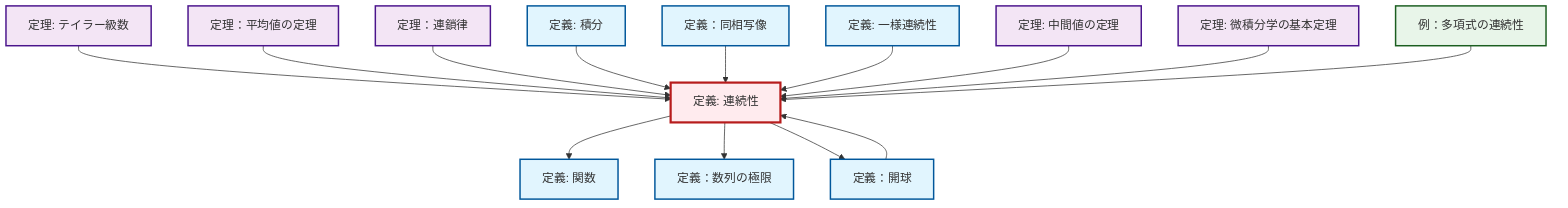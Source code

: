 graph TD
    classDef definition fill:#e1f5fe,stroke:#01579b,stroke-width:2px
    classDef theorem fill:#f3e5f5,stroke:#4a148c,stroke-width:2px
    classDef axiom fill:#fff3e0,stroke:#e65100,stroke-width:2px
    classDef example fill:#e8f5e9,stroke:#1b5e20,stroke-width:2px
    classDef current fill:#ffebee,stroke:#b71c1c,stroke-width:3px
    def-integral["定義: 積分"]:::definition
    def-homeomorphism["定義：同相写像"]:::definition
    def-continuity["定義: 連続性"]:::definition
    def-function["定義: 関数"]:::definition
    def-open-ball["定義：開球"]:::definition
    thm-intermediate-value["定理: 中間値の定理"]:::theorem
    thm-taylor-series["定理: テイラー級数"]:::theorem
    thm-mean-value["定理：平均値の定理"]:::theorem
    def-limit["定義：数列の極限"]:::definition
    ex-polynomial-continuity["例：多項式の連続性"]:::example
    thm-chain-rule["定理：連鎖律"]:::theorem
    thm-fundamental-calculus["定理: 微積分学の基本定理"]:::theorem
    def-uniform-continuity["定義: 一様連続性"]:::definition
    thm-taylor-series --> def-continuity
    thm-mean-value --> def-continuity
    thm-chain-rule --> def-continuity
    def-integral --> def-continuity
    def-open-ball --> def-continuity
    def-continuity --> def-function
    def-homeomorphism --> def-continuity
    def-uniform-continuity --> def-continuity
    def-continuity --> def-limit
    def-continuity --> def-open-ball
    thm-intermediate-value --> def-continuity
    thm-fundamental-calculus --> def-continuity
    ex-polynomial-continuity --> def-continuity
    class def-continuity current